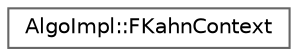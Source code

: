 digraph "Graphical Class Hierarchy"
{
 // INTERACTIVE_SVG=YES
 // LATEX_PDF_SIZE
  bgcolor="transparent";
  edge [fontname=Helvetica,fontsize=10,labelfontname=Helvetica,labelfontsize=10];
  node [fontname=Helvetica,fontsize=10,shape=box,height=0.2,width=0.4];
  rankdir="LR";
  Node0 [id="Node000000",label="AlgoImpl::FKahnContext",height=0.2,width=0.4,color="grey40", fillcolor="white", style="filled",URL="$d7/dca/structAlgoImpl_1_1FKahnContext.html",tooltip="Some variables shared with subfunctions."];
}

